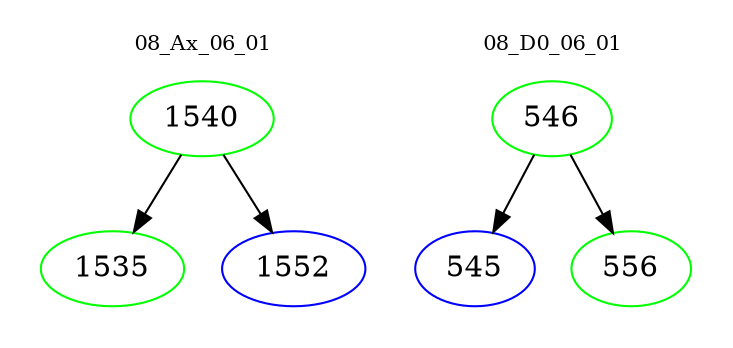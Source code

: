 digraph{
subgraph cluster_0 {
color = white
label = "08_Ax_06_01";
fontsize=10;
T0_1540 [label="1540", color="green"]
T0_1540 -> T0_1535 [color="black"]
T0_1535 [label="1535", color="green"]
T0_1540 -> T0_1552 [color="black"]
T0_1552 [label="1552", color="blue"]
}
subgraph cluster_1 {
color = white
label = "08_D0_06_01";
fontsize=10;
T1_546 [label="546", color="green"]
T1_546 -> T1_545 [color="black"]
T1_545 [label="545", color="blue"]
T1_546 -> T1_556 [color="black"]
T1_556 [label="556", color="green"]
}
}
